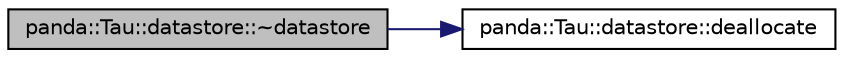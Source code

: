 digraph G
{
  edge [fontname="Helvetica",fontsize="10",labelfontname="Helvetica",labelfontsize="10"];
  node [fontname="Helvetica",fontsize="10",shape=record];
  rankdir=LR;
  Node1 [label="panda::Tau::datastore::~datastore",height=0.2,width=0.4,color="black", fillcolor="grey75", style="filled" fontcolor="black"];
  Node1 -> Node2 [color="midnightblue",fontsize="10",style="solid"];
  Node2 [label="panda::Tau::datastore::deallocate",height=0.2,width=0.4,color="black", fillcolor="white", style="filled",URL="$structpanda_1_1Tau_1_1datastore.html#af651d3ae362a4a6d99b1bff788accca3"];
}

